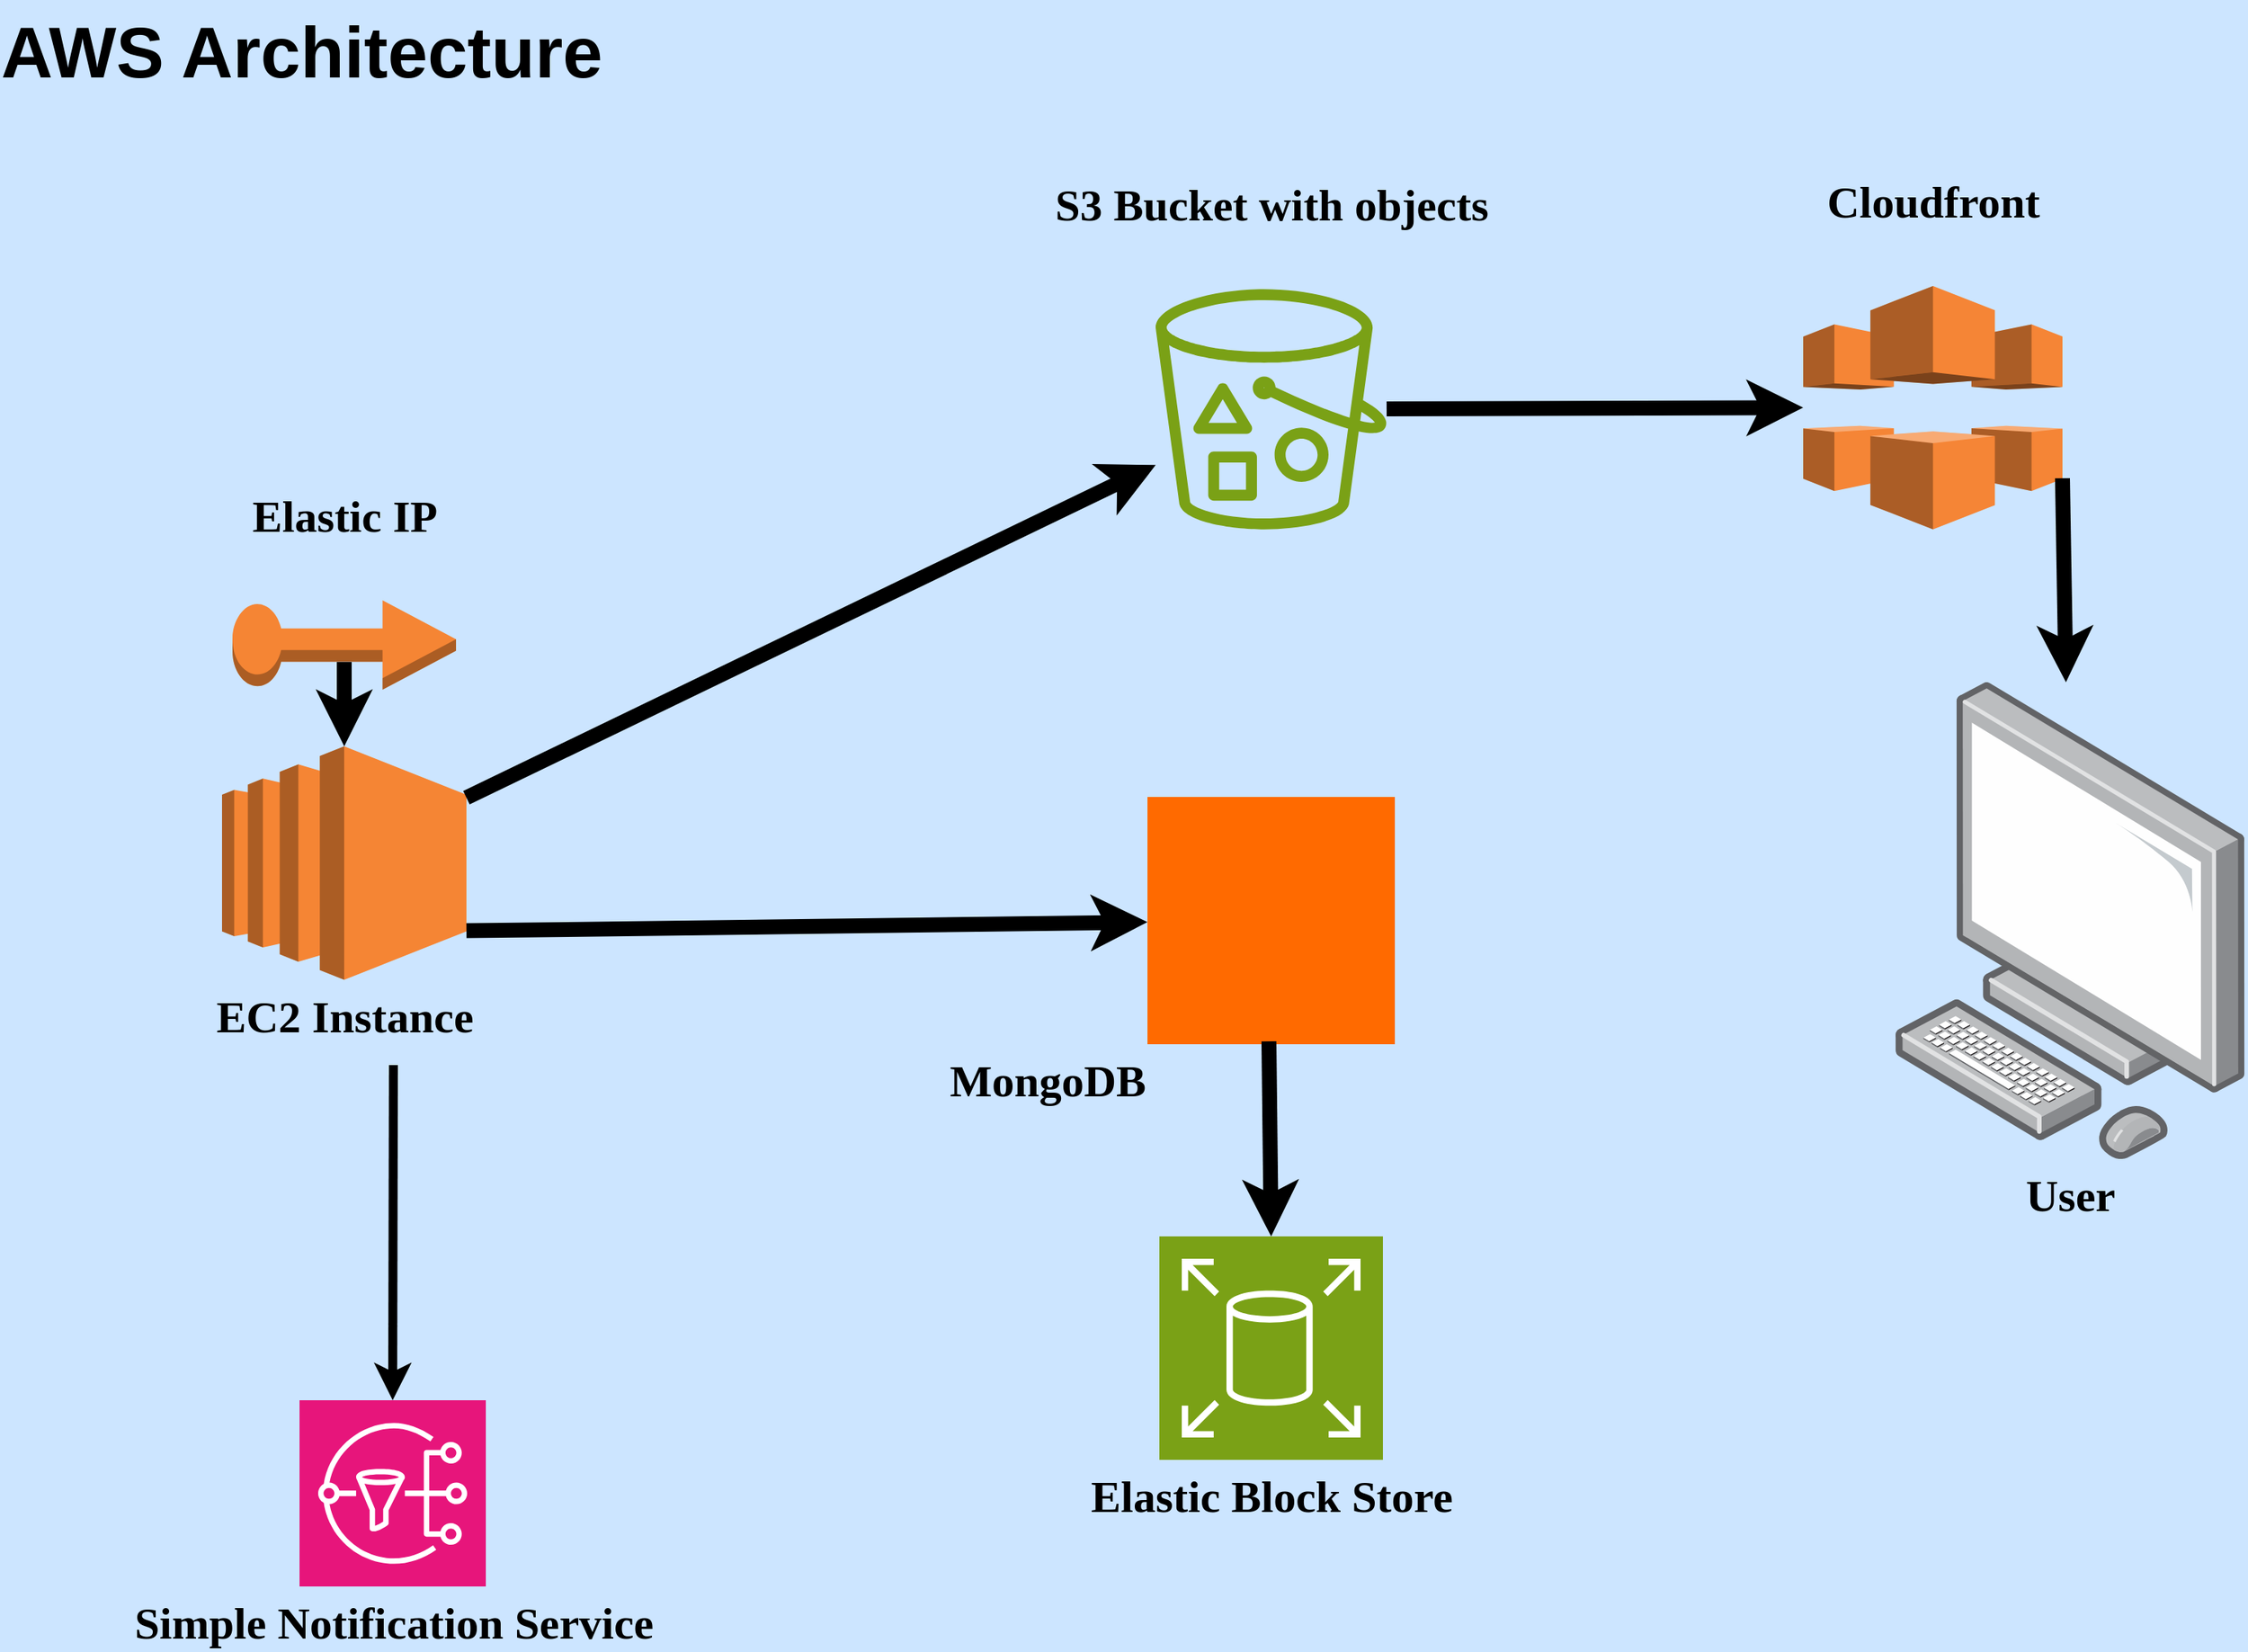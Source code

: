 <mxfile version="26.2.3">
  <diagram name="Page-1" id="7a6c530e-6e37-e111-ec74-82921da8cc10">
    <mxGraphModel dx="2768" dy="1508" grid="0" gridSize="10" guides="1" tooltips="1" connect="1" arrows="1" fold="1" page="1" pageScale="1.5" pageWidth="1169" pageHeight="826" background="#CCE5FF" math="0" shadow="0">
      <root>
        <mxCell id="0" style=";html=1;" />
        <mxCell id="1" style=";html=1;" parent="0" />
        <mxCell id="2FV92E6_kj3xv08Foaql-3" value="S3 Bucket with objects&lt;div&gt;&lt;br&gt;&lt;/div&gt;" style="sketch=0;outlineConnect=0;fontColor=#000000;gradientColor=none;fillColor=#7AA116;strokeColor=none;dashed=0;verticalLabelPosition=top;verticalAlign=bottom;align=center;html=1;fontSize=30;fontStyle=1;aspect=fixed;pointerEvents=1;shape=mxgraph.aws4.bucket_with_objects;labelPosition=center;movable=0;resizable=0;rotatable=0;deletable=0;editable=0;locked=1;connectable=0;fontFamily=Georgia;" parent="1" vertex="1">
          <mxGeometry x="799.5" y="215.14" width="155" height="161.2" as="geometry" />
        </mxCell>
        <mxCell id="2FV92E6_kj3xv08Foaql-4" value="MongoDB" style="points=[];aspect=fixed;html=1;align=right;shadow=0;dashed=0;fillColor=#FF6A00;strokeColor=none;shape=mxgraph.alibaba_cloud.mongodb;fontSize=30;verticalAlign=top;labelPosition=left;verticalLabelPosition=bottom;fontStyle=1;movable=0;resizable=0;rotatable=0;deletable=0;editable=0;locked=1;connectable=0;fontColor=#000000;fontFamily=Georgia;" parent="1" vertex="1">
          <mxGeometry x="794" y="556" width="166" height="166" as="geometry" />
        </mxCell>
        <mxCell id="2FV92E6_kj3xv08Foaql-5" value="EC2 Instance" style="outlineConnect=0;dashed=0;verticalLabelPosition=bottom;verticalAlign=top;align=center;html=1;shape=mxgraph.aws3.ec2;fillColor=#F58534;gradientColor=none;fontSize=30;fontStyle=1;aspect=fixed;movable=0;resizable=0;rotatable=0;deletable=0;editable=0;locked=1;connectable=0;fontColor=#000000;fontFamily=Georgia;" parent="1" vertex="1">
          <mxGeometry x="173" y="522" width="164" height="156.72" as="geometry" />
        </mxCell>
        <mxCell id="2FV92E6_kj3xv08Foaql-6" value="Cloudfront&lt;div&gt;&lt;br&gt;&lt;/div&gt;" style="outlineConnect=0;dashed=0;verticalLabelPosition=top;verticalAlign=bottom;align=center;html=1;shape=mxgraph.aws3.cloudfront;fillColor=#F58536;gradientColor=none;fontSize=30;labelPosition=center;fontStyle=1;aspect=fixed;movable=0;resizable=0;rotatable=0;deletable=0;editable=0;locked=1;connectable=0;fontColor=#000000;fontFamily=Georgia;" parent="1" vertex="1">
          <mxGeometry x="1234" y="213" width="174" height="163.34" as="geometry" />
        </mxCell>
        <mxCell id="2FV92E6_kj3xv08Foaql-7" value="&lt;font&gt;Elastic Block Store&lt;/font&gt;&lt;div&gt;&lt;br&gt;&lt;/div&gt;" style="sketch=0;points=[[0,0,0],[0.25,0,0],[0.5,0,0],[0.75,0,0],[1,0,0],[0,1,0],[0.25,1,0],[0.5,1,0],[0.75,1,0],[1,1,0],[0,0.25,0],[0,0.5,0],[0,0.75,0],[1,0.25,0],[1,0.5,0],[1,0.75,0]];outlineConnect=0;fontColor=#000000;fillColor=#7AA116;strokeColor=#ffffff;dashed=0;verticalLabelPosition=bottom;verticalAlign=top;align=center;html=1;fontSize=30;fontStyle=1;shape=mxgraph.aws4.resourceIcon;resIcon=mxgraph.aws4.elastic_block_store;aspect=fixed;movable=0;resizable=0;rotatable=0;deletable=0;editable=0;locked=1;connectable=0;fontFamily=Georgia;" parent="1" vertex="1">
          <mxGeometry x="802" y="851" width="150" height="150" as="geometry" />
        </mxCell>
        <mxCell id="2FV92E6_kj3xv08Foaql-11" value="Elastic IP&lt;div&gt;&lt;br&gt;&lt;/div&gt;" style="outlineConnect=0;dashed=0;verticalLabelPosition=top;verticalAlign=bottom;align=center;html=1;shape=mxgraph.aws3.elastic_ip;fillColor=#F58534;gradientColor=none;fontSize=30;labelPosition=center;fontStyle=1;aspect=fixed;movable=0;resizable=0;rotatable=0;deletable=0;editable=0;locked=1;connectable=0;fontColor=#000000;fontFamily=Georgia;" parent="1" vertex="1">
          <mxGeometry x="180" y="424" width="150" height="60" as="geometry" />
        </mxCell>
        <mxCell id="2FV92E6_kj3xv08Foaql-16" value="User" style="image;points=[];aspect=fixed;html=1;align=center;shadow=0;dashed=0;image=img/lib/allied_telesis/computer_and_terminals/Personal_Computer.svg;fontSize=30;labelBackgroundColor=none;fontStyle=1;movable=0;resizable=0;rotatable=0;deletable=0;editable=0;locked=1;connectable=0;fontColor=#000000;fontFamily=Georgia;" parent="1" vertex="1">
          <mxGeometry x="1295" y="479" width="236.12" height="320" as="geometry" />
        </mxCell>
        <mxCell id="2FV92E6_kj3xv08Foaql-20" value="" style="endArrow=classic;html=1;rounded=0;strokeWidth=10;movable=0;resizable=0;rotatable=0;deletable=0;editable=0;locked=1;connectable=0;fontColor=#000000;fontFamily=Georgia;exitX=1;exitY=0.79;exitDx=0;exitDy=0;exitPerimeter=0;" parent="1" source="2FV92E6_kj3xv08Foaql-6" target="2FV92E6_kj3xv08Foaql-16" edge="1">
          <mxGeometry width="50" height="50" relative="1" as="geometry">
            <mxPoint x="1410" y="388" as="sourcePoint" />
            <mxPoint x="1551" y="581" as="targetPoint" />
          </mxGeometry>
        </mxCell>
        <mxCell id="2FV92E6_kj3xv08Foaql-21" value="" style="endArrow=classic;html=1;rounded=0;entryX=0;entryY=0.5;entryDx=0;entryDy=0;entryPerimeter=0;strokeWidth=10;movable=0;resizable=0;rotatable=0;deletable=0;editable=0;locked=1;connectable=0;fontColor=#000000;fontFamily=Georgia;" parent="1" source="2FV92E6_kj3xv08Foaql-3" target="2FV92E6_kj3xv08Foaql-6" edge="1">
          <mxGeometry width="50" height="50" relative="1" as="geometry">
            <mxPoint x="904" y="433" as="sourcePoint" />
            <mxPoint x="1061" y="479" as="targetPoint" />
          </mxGeometry>
        </mxCell>
        <mxCell id="2FV92E6_kj3xv08Foaql-23" value="" style="endArrow=classic;html=1;rounded=0;exitX=0.491;exitY=0.988;exitDx=0;exitDy=0;exitPerimeter=0;entryX=0.5;entryY=0;entryDx=0;entryDy=0;entryPerimeter=0;strokeWidth=10;movable=0;resizable=0;rotatable=0;deletable=0;editable=0;locked=1;connectable=0;fontColor=#000000;fontFamily=Georgia;" parent="1" source="2FV92E6_kj3xv08Foaql-4" target="2FV92E6_kj3xv08Foaql-7" edge="1">
          <mxGeometry width="50" height="50" relative="1" as="geometry">
            <mxPoint x="789.5" y="820" as="sourcePoint" />
            <mxPoint x="790" y="943" as="targetPoint" />
          </mxGeometry>
        </mxCell>
        <mxCell id="2FV92E6_kj3xv08Foaql-31" value="" style="endArrow=classic;html=1;rounded=0;exitX=1;exitY=0.22;exitDx=0;exitDy=0;exitPerimeter=0;strokeWidth=10;movable=0;resizable=0;rotatable=0;deletable=0;editable=0;locked=1;connectable=0;fontColor=#000000;fontFamily=Georgia;" parent="1" source="2FV92E6_kj3xv08Foaql-5" target="2FV92E6_kj3xv08Foaql-3" edge="1">
          <mxGeometry width="50" height="50" relative="1" as="geometry">
            <mxPoint x="367" y="547" as="sourcePoint" />
            <mxPoint x="528" y="354" as="targetPoint" />
          </mxGeometry>
        </mxCell>
        <mxCell id="2FV92E6_kj3xv08Foaql-32" value="" style="endArrow=classic;html=1;rounded=0;exitX=1;exitY=0.79;exitDx=0;exitDy=0;exitPerimeter=0;strokeWidth=10;movable=0;resizable=0;rotatable=0;deletable=0;editable=0;locked=1;connectable=0;fontColor=#000000;fontFamily=Georgia;" parent="1" source="2FV92E6_kj3xv08Foaql-5" target="2FV92E6_kj3xv08Foaql-4" edge="1">
          <mxGeometry width="50" height="50" relative="1" as="geometry">
            <mxPoint x="369" y="642" as="sourcePoint" />
            <mxPoint x="717" y="639" as="targetPoint" />
          </mxGeometry>
        </mxCell>
        <mxCell id="2FV92E6_kj3xv08Foaql-33" value="" style="endArrow=classic;html=1;rounded=0;entryX=0.5;entryY=0;entryDx=0;entryDy=0;entryPerimeter=0;exitX=0.5;exitY=0.69;exitDx=0;exitDy=0;exitPerimeter=0;verticalAlign=bottom;labelPosition=left;verticalLabelPosition=top;align=right;strokeWidth=10;movable=0;resizable=0;rotatable=0;deletable=0;editable=0;locked=1;connectable=0;fontColor=#000000;fontFamily=Georgia;" parent="1" source="2FV92E6_kj3xv08Foaql-11" target="2FV92E6_kj3xv08Foaql-5" edge="1">
          <mxGeometry width="50" height="50" relative="1" as="geometry">
            <mxPoint x="273" y="435" as="sourcePoint" />
            <mxPoint x="273" y="503" as="targetPoint" />
          </mxGeometry>
        </mxCell>
        <mxCell id="maR94bAQzjeONWRQdzdn-1" value="Simple Notification Service" style="sketch=0;points=[[0,0,0],[0.25,0,0],[0.5,0,0],[0.75,0,0],[1,0,0],[0,1,0],[0.25,1,0],[0.5,1,0],[0.75,1,0],[1,1,0],[0,0.25,0],[0,0.5,0],[0,0.75,0],[1,0.25,0],[1,0.5,0],[1,0.75,0]];outlineConnect=0;fontColor=#000000;fillColor=#E7157B;strokeColor=#ffffff;dashed=0;verticalLabelPosition=bottom;verticalAlign=top;align=center;html=1;fontSize=30;fontStyle=1;aspect=fixed;shape=mxgraph.aws4.resourceIcon;resIcon=mxgraph.aws4.sns;fontFamily=Georgia;movable=0;resizable=0;rotatable=0;deletable=0;editable=0;locked=1;connectable=0;" parent="1" vertex="1">
          <mxGeometry x="225" y="961" width="125" height="125" as="geometry" />
        </mxCell>
        <mxCell id="maR94bAQzjeONWRQdzdn-9" value="" style="endArrow=classic;html=1;rounded=0;entryX=0.5;entryY=0;entryDx=0;entryDy=0;entryPerimeter=0;jumpStyle=gap;strokeWidth=6;movable=0;resizable=0;rotatable=0;deletable=0;editable=0;locked=1;connectable=0;" parent="1" target="maR94bAQzjeONWRQdzdn-1" edge="1">
          <mxGeometry width="50" height="50" relative="1" as="geometry">
            <mxPoint x="288" y="736" as="sourcePoint" />
            <mxPoint x="462" y="841" as="targetPoint" />
          </mxGeometry>
        </mxCell>
        <mxCell id="maR94bAQzjeONWRQdzdn-10" value="AWS Architecture&lt;div&gt;&lt;br&gt;&lt;/div&gt;" style="text;html=1;align=center;verticalAlign=middle;resizable=0;points=[];autosize=1;strokeColor=none;fillColor=none;fontSize=48;fontStyle=1;movable=0;rotatable=0;deletable=0;editable=0;locked=1;connectable=0;" parent="1" vertex="1">
          <mxGeometry x="29" y="21" width="394" height="127" as="geometry" />
        </mxCell>
      </root>
    </mxGraphModel>
  </diagram>
</mxfile>
